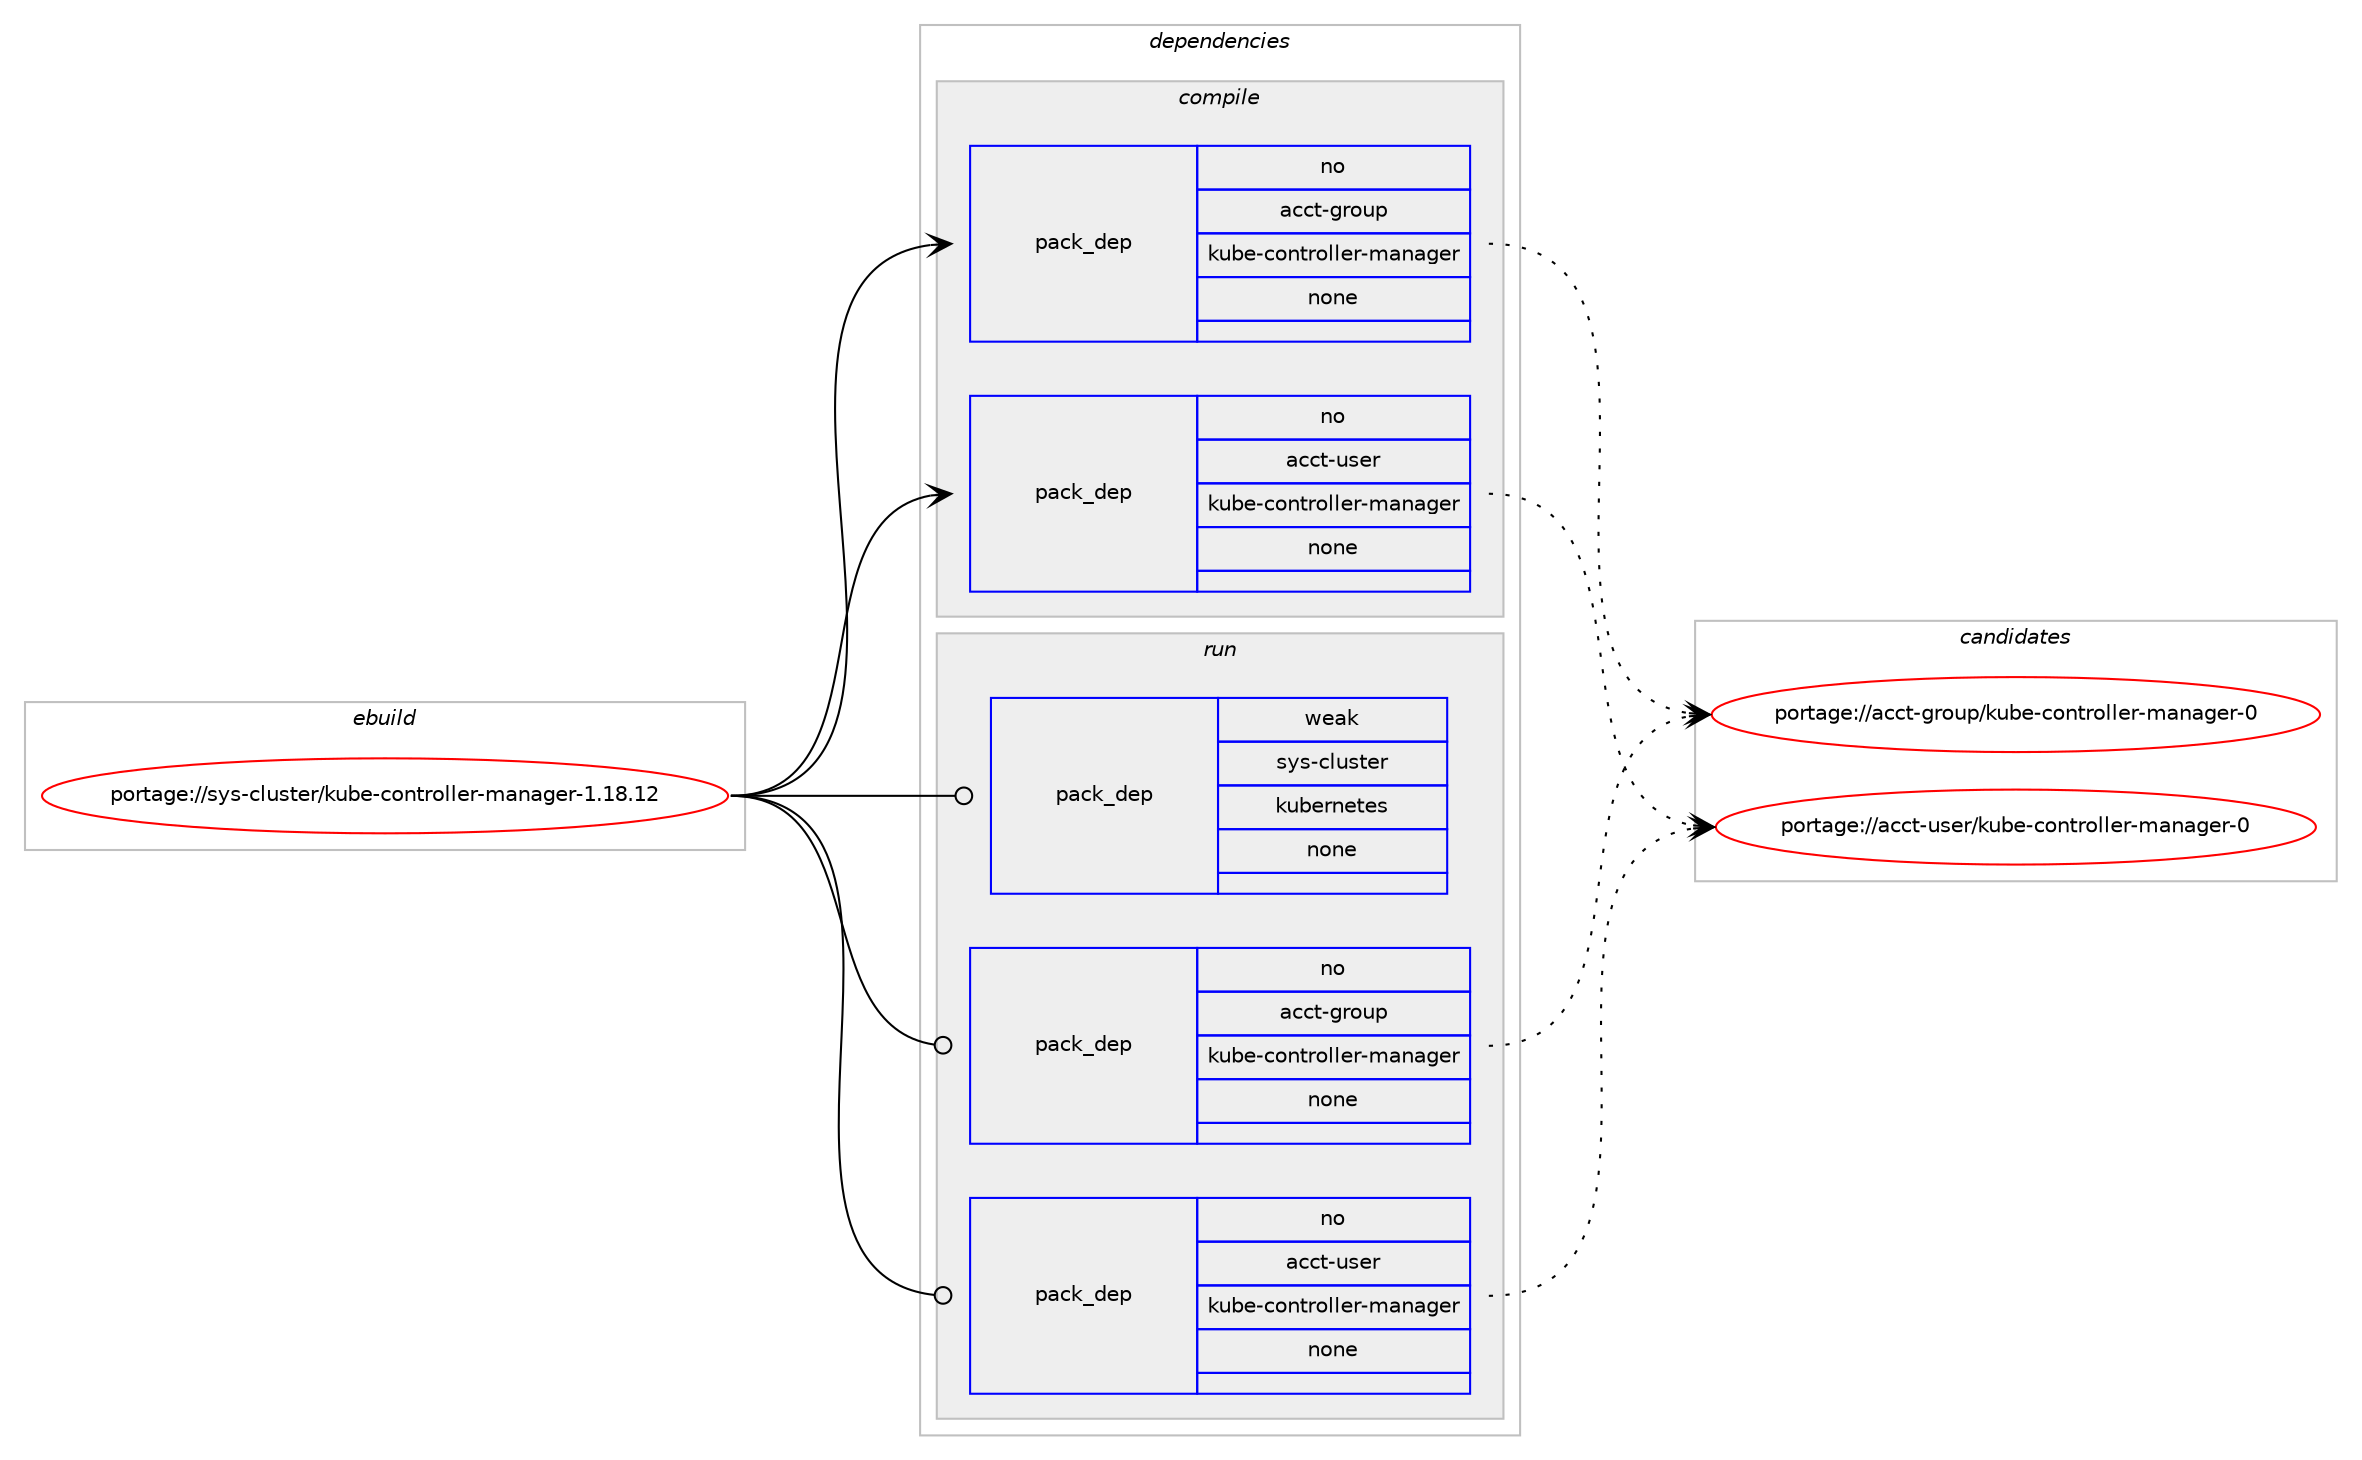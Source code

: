 digraph prolog {

# *************
# Graph options
# *************

newrank=true;
concentrate=true;
compound=true;
graph [rankdir=LR,fontname=Helvetica,fontsize=10,ranksep=1.5];#, ranksep=2.5, nodesep=0.2];
edge  [arrowhead=vee];
node  [fontname=Helvetica,fontsize=10];

# **********
# The ebuild
# **********

subgraph cluster_leftcol {
color=gray;
rank=same;
label=<<i>ebuild</i>>;
id [label="portage://sys-cluster/kube-controller-manager-1.18.12", color=red, width=4, href="../sys-cluster/kube-controller-manager-1.18.12.svg"];
}

# ****************
# The dependencies
# ****************

subgraph cluster_midcol {
color=gray;
label=<<i>dependencies</i>>;
subgraph cluster_compile {
fillcolor="#eeeeee";
style=filled;
label=<<i>compile</i>>;
subgraph pack3269 {
dependency4322 [label=<<TABLE BORDER="0" CELLBORDER="1" CELLSPACING="0" CELLPADDING="4" WIDTH="220"><TR><TD ROWSPAN="6" CELLPADDING="30">pack_dep</TD></TR><TR><TD WIDTH="110">no</TD></TR><TR><TD>acct-group</TD></TR><TR><TD>kube-controller-manager</TD></TR><TR><TD>none</TD></TR><TR><TD></TD></TR></TABLE>>, shape=none, color=blue];
}
id:e -> dependency4322:w [weight=20,style="solid",arrowhead="vee"];
subgraph pack3270 {
dependency4323 [label=<<TABLE BORDER="0" CELLBORDER="1" CELLSPACING="0" CELLPADDING="4" WIDTH="220"><TR><TD ROWSPAN="6" CELLPADDING="30">pack_dep</TD></TR><TR><TD WIDTH="110">no</TD></TR><TR><TD>acct-user</TD></TR><TR><TD>kube-controller-manager</TD></TR><TR><TD>none</TD></TR><TR><TD></TD></TR></TABLE>>, shape=none, color=blue];
}
id:e -> dependency4323:w [weight=20,style="solid",arrowhead="vee"];
}
subgraph cluster_compileandrun {
fillcolor="#eeeeee";
style=filled;
label=<<i>compile and run</i>>;
}
subgraph cluster_run {
fillcolor="#eeeeee";
style=filled;
label=<<i>run</i>>;
subgraph pack3271 {
dependency4324 [label=<<TABLE BORDER="0" CELLBORDER="1" CELLSPACING="0" CELLPADDING="4" WIDTH="220"><TR><TD ROWSPAN="6" CELLPADDING="30">pack_dep</TD></TR><TR><TD WIDTH="110">no</TD></TR><TR><TD>acct-group</TD></TR><TR><TD>kube-controller-manager</TD></TR><TR><TD>none</TD></TR><TR><TD></TD></TR></TABLE>>, shape=none, color=blue];
}
id:e -> dependency4324:w [weight=20,style="solid",arrowhead="odot"];
subgraph pack3272 {
dependency4325 [label=<<TABLE BORDER="0" CELLBORDER="1" CELLSPACING="0" CELLPADDING="4" WIDTH="220"><TR><TD ROWSPAN="6" CELLPADDING="30">pack_dep</TD></TR><TR><TD WIDTH="110">no</TD></TR><TR><TD>acct-user</TD></TR><TR><TD>kube-controller-manager</TD></TR><TR><TD>none</TD></TR><TR><TD></TD></TR></TABLE>>, shape=none, color=blue];
}
id:e -> dependency4325:w [weight=20,style="solid",arrowhead="odot"];
subgraph pack3273 {
dependency4326 [label=<<TABLE BORDER="0" CELLBORDER="1" CELLSPACING="0" CELLPADDING="4" WIDTH="220"><TR><TD ROWSPAN="6" CELLPADDING="30">pack_dep</TD></TR><TR><TD WIDTH="110">weak</TD></TR><TR><TD>sys-cluster</TD></TR><TR><TD>kubernetes</TD></TR><TR><TD>none</TD></TR><TR><TD></TD></TR></TABLE>>, shape=none, color=blue];
}
id:e -> dependency4326:w [weight=20,style="solid",arrowhead="odot"];
}
}

# **************
# The candidates
# **************

subgraph cluster_choices {
rank=same;
color=gray;
label=<<i>candidates</i>>;

subgraph choice3269 {
color=black;
nodesep=1;
choice97999911645103114111117112471071179810145991111101161141111081081011144510997110971031011144548 [label="portage://acct-group/kube-controller-manager-0", color=red, width=4,href="../acct-group/kube-controller-manager-0.svg"];
dependency4322:e -> choice97999911645103114111117112471071179810145991111101161141111081081011144510997110971031011144548:w [style=dotted,weight="100"];
}
subgraph choice3270 {
color=black;
nodesep=1;
choice97999911645117115101114471071179810145991111101161141111081081011144510997110971031011144548 [label="portage://acct-user/kube-controller-manager-0", color=red, width=4,href="../acct-user/kube-controller-manager-0.svg"];
dependency4323:e -> choice97999911645117115101114471071179810145991111101161141111081081011144510997110971031011144548:w [style=dotted,weight="100"];
}
subgraph choice3271 {
color=black;
nodesep=1;
choice97999911645103114111117112471071179810145991111101161141111081081011144510997110971031011144548 [label="portage://acct-group/kube-controller-manager-0", color=red, width=4,href="../acct-group/kube-controller-manager-0.svg"];
dependency4324:e -> choice97999911645103114111117112471071179810145991111101161141111081081011144510997110971031011144548:w [style=dotted,weight="100"];
}
subgraph choice3272 {
color=black;
nodesep=1;
choice97999911645117115101114471071179810145991111101161141111081081011144510997110971031011144548 [label="portage://acct-user/kube-controller-manager-0", color=red, width=4,href="../acct-user/kube-controller-manager-0.svg"];
dependency4325:e -> choice97999911645117115101114471071179810145991111101161141111081081011144510997110971031011144548:w [style=dotted,weight="100"];
}
subgraph choice3273 {
color=black;
nodesep=1;
}
}

}
